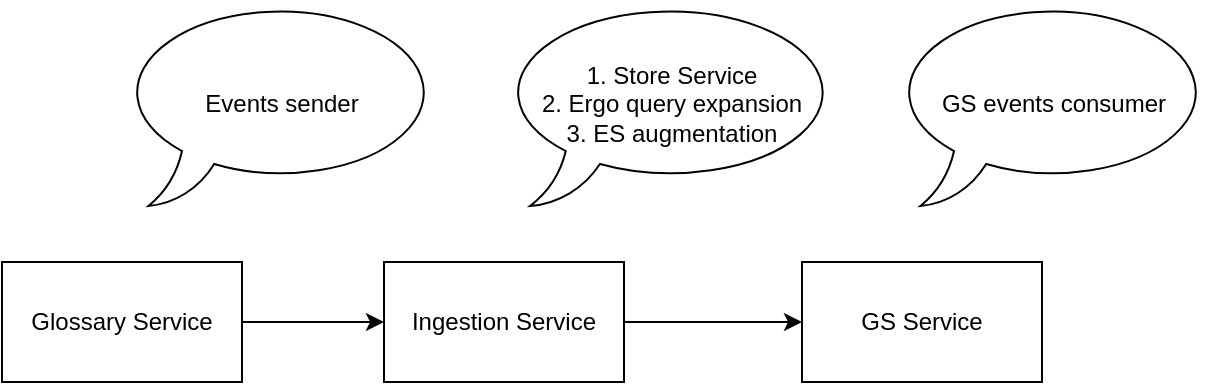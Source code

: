 <mxfile version="16.6.4" type="github">
  <diagram id="iFPrayUOstsy7mWOcn4y" name="Page-1">
    <mxGraphModel dx="946" dy="551" grid="1" gridSize="10" guides="1" tooltips="1" connect="1" arrows="1" fold="1" page="1" pageScale="1" pageWidth="850" pageHeight="1100" math="0" shadow="0">
      <root>
        <mxCell id="0" />
        <mxCell id="1" parent="0" />
        <mxCell id="j4uhK3s5fZXecIx1Jz2g-1" value="Glossary Service" style="rounded=0;whiteSpace=wrap;html=1;" vertex="1" parent="1">
          <mxGeometry x="116" y="250" width="120" height="60" as="geometry" />
        </mxCell>
        <mxCell id="j4uhK3s5fZXecIx1Jz2g-2" value="Ingestion Service" style="rounded=0;whiteSpace=wrap;html=1;" vertex="1" parent="1">
          <mxGeometry x="307" y="250" width="120" height="60" as="geometry" />
        </mxCell>
        <mxCell id="j4uhK3s5fZXecIx1Jz2g-3" value="GS Service" style="rounded=0;whiteSpace=wrap;html=1;" vertex="1" parent="1">
          <mxGeometry x="516" y="250" width="120" height="60" as="geometry" />
        </mxCell>
        <mxCell id="j4uhK3s5fZXecIx1Jz2g-4" value="" style="endArrow=classic;html=1;rounded=0;exitX=1;exitY=0.5;exitDx=0;exitDy=0;entryX=0;entryY=0.5;entryDx=0;entryDy=0;" edge="1" parent="1" source="j4uhK3s5fZXecIx1Jz2g-1" target="j4uhK3s5fZXecIx1Jz2g-2">
          <mxGeometry width="50" height="50" relative="1" as="geometry">
            <mxPoint x="366" y="310" as="sourcePoint" />
            <mxPoint x="416" y="260" as="targetPoint" />
          </mxGeometry>
        </mxCell>
        <mxCell id="j4uhK3s5fZXecIx1Jz2g-5" value="" style="endArrow=classic;html=1;rounded=0;exitX=1;exitY=0.5;exitDx=0;exitDy=0;entryX=0;entryY=0.5;entryDx=0;entryDy=0;" edge="1" parent="1" source="j4uhK3s5fZXecIx1Jz2g-2" target="j4uhK3s5fZXecIx1Jz2g-3">
          <mxGeometry width="50" height="50" relative="1" as="geometry">
            <mxPoint x="366" y="310" as="sourcePoint" />
            <mxPoint x="416" y="260" as="targetPoint" />
          </mxGeometry>
        </mxCell>
        <mxCell id="j4uhK3s5fZXecIx1Jz2g-6" value="" style="shape=image;html=1;verticalAlign=top;verticalLabelPosition=bottom;labelBackgroundColor=#ffffff;imageAspect=0;aspect=fixed;image=https://cdn2.iconfinder.com/data/icons/crystalproject/128x128/apps/bug.png" vertex="1" parent="1">
          <mxGeometry x="156" y="222" width="28" height="28" as="geometry" />
        </mxCell>
        <mxCell id="j4uhK3s5fZXecIx1Jz2g-7" value="" style="shape=image;html=1;verticalAlign=top;verticalLabelPosition=bottom;labelBackgroundColor=#ffffff;imageAspect=0;aspect=fixed;image=https://cdn2.iconfinder.com/data/icons/crystalproject/128x128/apps/bug.png" vertex="1" parent="1">
          <mxGeometry x="353" y="222" width="28" height="28" as="geometry" />
        </mxCell>
        <mxCell id="j4uhK3s5fZXecIx1Jz2g-8" value="" style="shape=image;html=1;verticalAlign=top;verticalLabelPosition=bottom;labelBackgroundColor=#ffffff;imageAspect=0;aspect=fixed;image=https://cdn2.iconfinder.com/data/icons/crystalproject/128x128/apps/bug.png" vertex="1" parent="1">
          <mxGeometry x="562" y="222" width="28" height="28" as="geometry" />
        </mxCell>
        <mxCell id="j4uhK3s5fZXecIx1Jz2g-9" value="Events sender" style="whiteSpace=wrap;html=1;shape=mxgraph.basic.oval_callout" vertex="1" parent="1">
          <mxGeometry x="176" y="120" width="160" height="102" as="geometry" />
        </mxCell>
        <mxCell id="j4uhK3s5fZXecIx1Jz2g-10" value="1. Store Service&lt;br&gt;2. Ergo query expansion&lt;br&gt;3. ES augmentation" style="whiteSpace=wrap;html=1;shape=mxgraph.basic.oval_callout" vertex="1" parent="1">
          <mxGeometry x="366" y="120" width="170" height="102" as="geometry" />
        </mxCell>
        <mxCell id="j4uhK3s5fZXecIx1Jz2g-11" value="GS events consumer" style="whiteSpace=wrap;html=1;shape=mxgraph.basic.oval_callout" vertex="1" parent="1">
          <mxGeometry x="562" y="120" width="160" height="102" as="geometry" />
        </mxCell>
      </root>
    </mxGraphModel>
  </diagram>
</mxfile>
